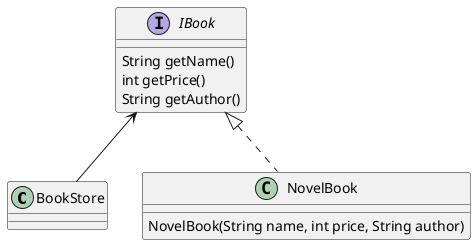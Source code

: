 @startuml
'https://plantuml.com/class-diagram

class BookStore
interface IBook {
String getName()
int getPrice()
String getAuthor()
}
class NovelBook {
NovelBook(String name, int price, String author)
}

IBook <-- BookStore
IBook <|.. NovelBook


@enduml